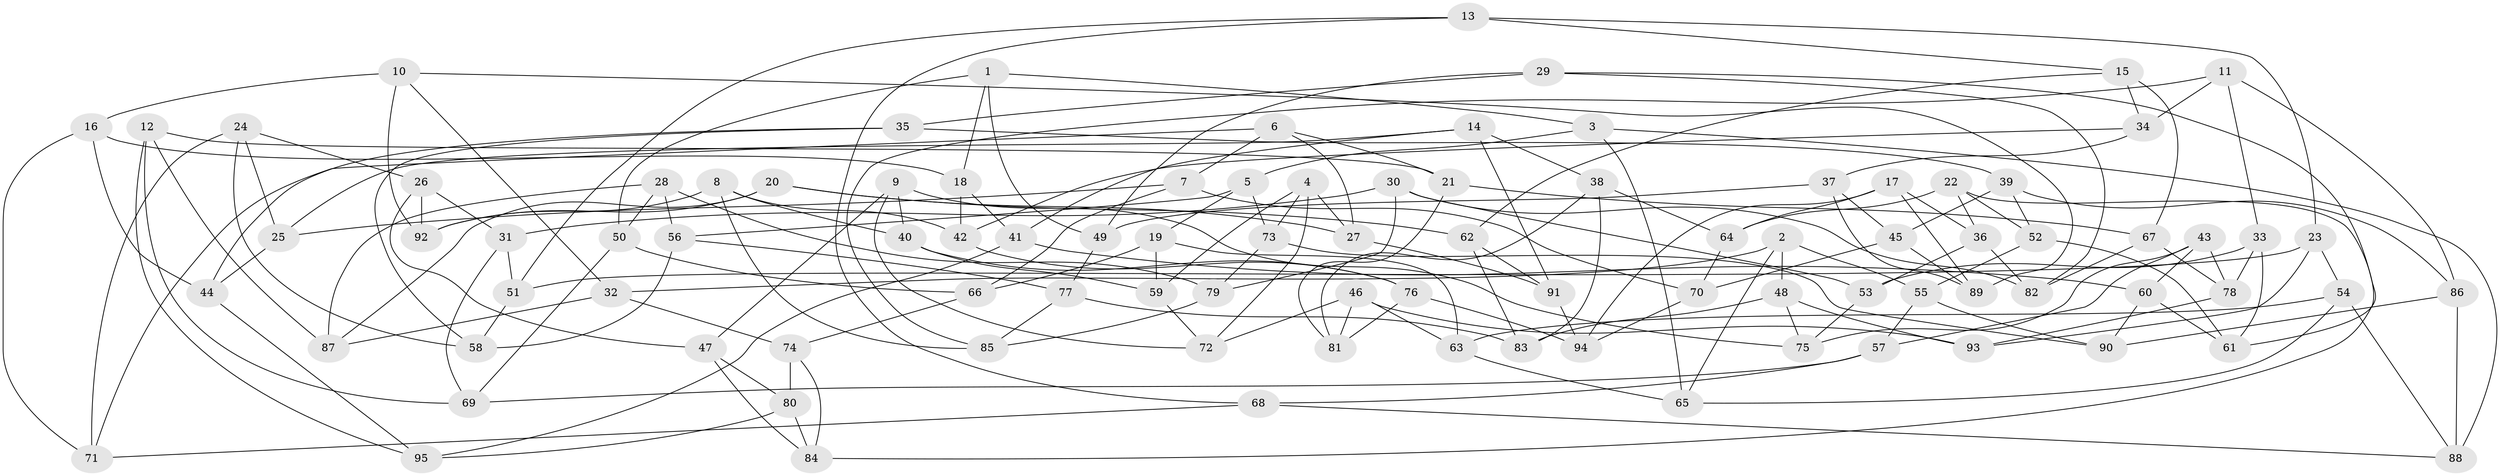 // coarse degree distribution, {3: 0.23684210526315788, 6: 0.02631578947368421, 5: 0.21052631578947367, 4: 0.3157894736842105, 8: 0.07894736842105263, 7: 0.05263157894736842, 9: 0.02631578947368421, 11: 0.02631578947368421, 15: 0.02631578947368421}
// Generated by graph-tools (version 1.1) at 2025/01/03/04/25 22:01:10]
// undirected, 95 vertices, 190 edges
graph export_dot {
graph [start="1"]
  node [color=gray90,style=filled];
  1;
  2;
  3;
  4;
  5;
  6;
  7;
  8;
  9;
  10;
  11;
  12;
  13;
  14;
  15;
  16;
  17;
  18;
  19;
  20;
  21;
  22;
  23;
  24;
  25;
  26;
  27;
  28;
  29;
  30;
  31;
  32;
  33;
  34;
  35;
  36;
  37;
  38;
  39;
  40;
  41;
  42;
  43;
  44;
  45;
  46;
  47;
  48;
  49;
  50;
  51;
  52;
  53;
  54;
  55;
  56;
  57;
  58;
  59;
  60;
  61;
  62;
  63;
  64;
  65;
  66;
  67;
  68;
  69;
  70;
  71;
  72;
  73;
  74;
  75;
  76;
  77;
  78;
  79;
  80;
  81;
  82;
  83;
  84;
  85;
  86;
  87;
  88;
  89;
  90;
  91;
  92;
  93;
  94;
  95;
  1 -- 50;
  1 -- 18;
  1 -- 49;
  1 -- 3;
  2 -- 48;
  2 -- 32;
  2 -- 65;
  2 -- 55;
  3 -- 5;
  3 -- 88;
  3 -- 65;
  4 -- 59;
  4 -- 27;
  4 -- 72;
  4 -- 73;
  5 -- 19;
  5 -- 56;
  5 -- 73;
  6 -- 27;
  6 -- 21;
  6 -- 71;
  6 -- 7;
  7 -- 70;
  7 -- 66;
  7 -- 25;
  8 -- 92;
  8 -- 42;
  8 -- 40;
  8 -- 85;
  9 -- 75;
  9 -- 40;
  9 -- 72;
  9 -- 47;
  10 -- 89;
  10 -- 32;
  10 -- 16;
  10 -- 92;
  11 -- 34;
  11 -- 86;
  11 -- 33;
  11 -- 85;
  12 -- 95;
  12 -- 21;
  12 -- 87;
  12 -- 69;
  13 -- 23;
  13 -- 68;
  13 -- 51;
  13 -- 15;
  14 -- 38;
  14 -- 91;
  14 -- 25;
  14 -- 41;
  15 -- 34;
  15 -- 62;
  15 -- 67;
  16 -- 44;
  16 -- 71;
  16 -- 18;
  17 -- 94;
  17 -- 36;
  17 -- 89;
  17 -- 64;
  18 -- 42;
  18 -- 41;
  19 -- 66;
  19 -- 59;
  19 -- 63;
  20 -- 27;
  20 -- 62;
  20 -- 92;
  20 -- 87;
  21 -- 81;
  21 -- 67;
  22 -- 52;
  22 -- 64;
  22 -- 84;
  22 -- 36;
  23 -- 51;
  23 -- 54;
  23 -- 93;
  24 -- 71;
  24 -- 25;
  24 -- 26;
  24 -- 58;
  25 -- 44;
  26 -- 31;
  26 -- 92;
  26 -- 47;
  27 -- 91;
  28 -- 56;
  28 -- 50;
  28 -- 79;
  28 -- 87;
  29 -- 35;
  29 -- 61;
  29 -- 82;
  29 -- 49;
  30 -- 53;
  30 -- 31;
  30 -- 82;
  30 -- 79;
  31 -- 51;
  31 -- 69;
  32 -- 87;
  32 -- 74;
  33 -- 61;
  33 -- 53;
  33 -- 78;
  34 -- 37;
  34 -- 42;
  35 -- 58;
  35 -- 39;
  35 -- 44;
  36 -- 82;
  36 -- 53;
  37 -- 45;
  37 -- 89;
  37 -- 49;
  38 -- 81;
  38 -- 83;
  38 -- 64;
  39 -- 45;
  39 -- 86;
  39 -- 52;
  40 -- 59;
  40 -- 76;
  41 -- 95;
  41 -- 60;
  42 -- 76;
  43 -- 57;
  43 -- 75;
  43 -- 78;
  43 -- 60;
  44 -- 95;
  45 -- 89;
  45 -- 70;
  46 -- 81;
  46 -- 72;
  46 -- 93;
  46 -- 63;
  47 -- 80;
  47 -- 84;
  48 -- 93;
  48 -- 83;
  48 -- 75;
  49 -- 77;
  50 -- 66;
  50 -- 69;
  51 -- 58;
  52 -- 61;
  52 -- 55;
  53 -- 75;
  54 -- 88;
  54 -- 65;
  54 -- 63;
  55 -- 57;
  55 -- 90;
  56 -- 77;
  56 -- 58;
  57 -- 69;
  57 -- 68;
  59 -- 72;
  60 -- 61;
  60 -- 90;
  62 -- 83;
  62 -- 91;
  63 -- 65;
  64 -- 70;
  66 -- 74;
  67 -- 82;
  67 -- 78;
  68 -- 88;
  68 -- 71;
  70 -- 94;
  73 -- 79;
  73 -- 90;
  74 -- 84;
  74 -- 80;
  76 -- 81;
  76 -- 94;
  77 -- 83;
  77 -- 85;
  78 -- 93;
  79 -- 85;
  80 -- 95;
  80 -- 84;
  86 -- 88;
  86 -- 90;
  91 -- 94;
}
